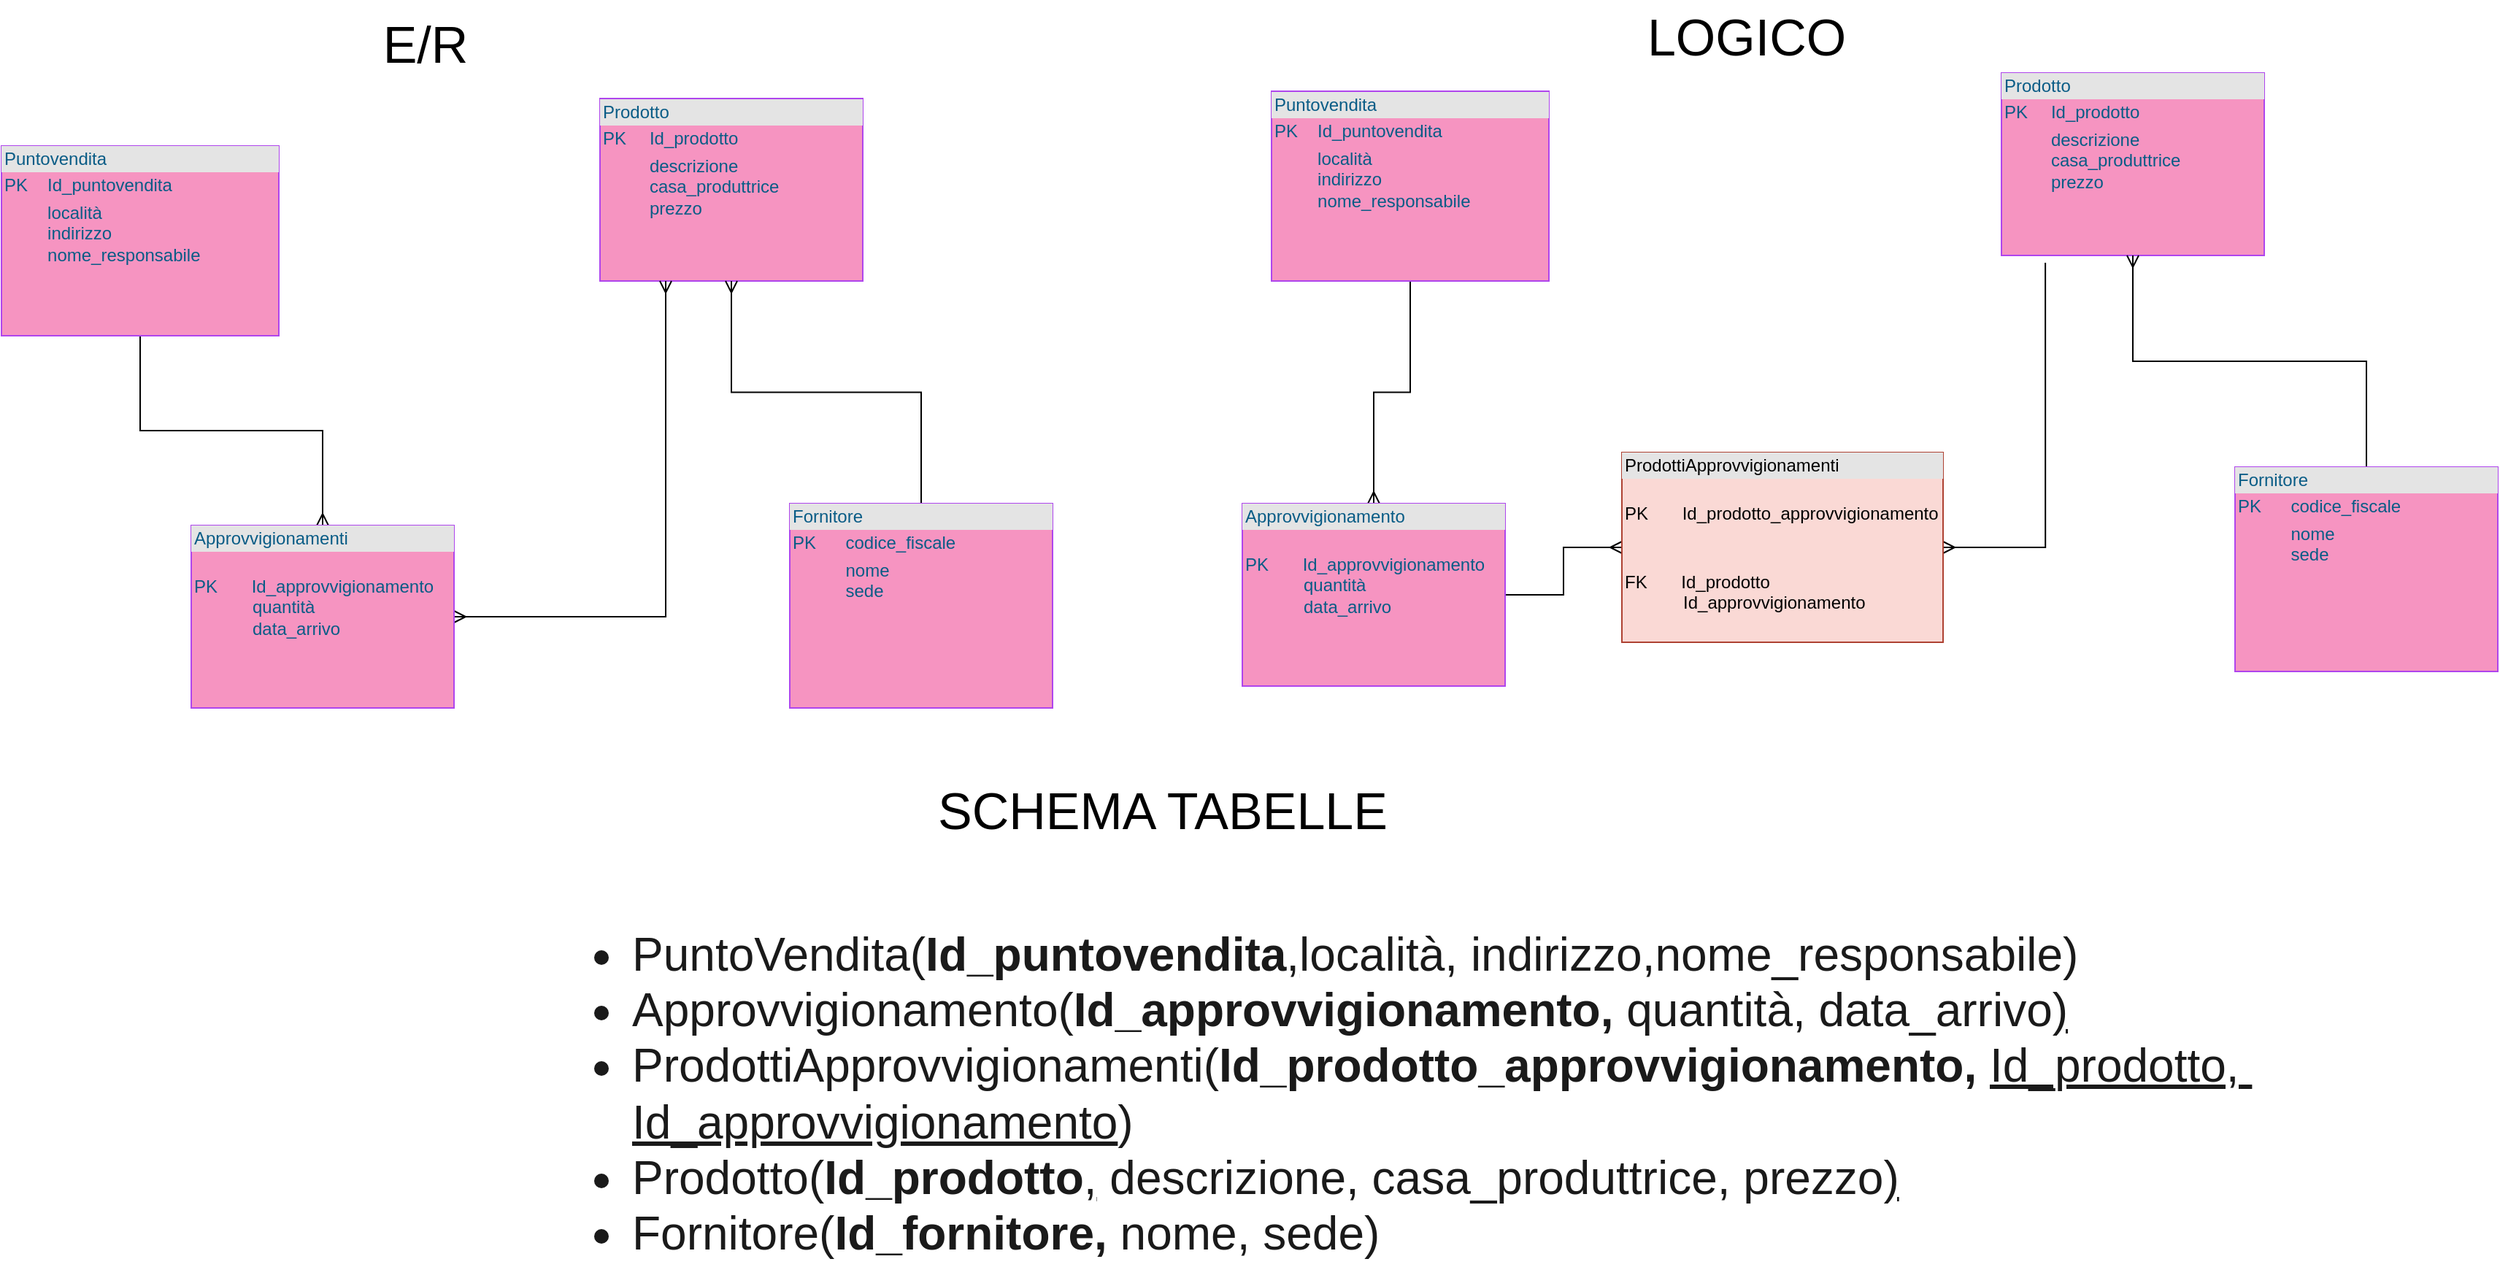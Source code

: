 <mxfile version="13.11.0" type="github">
  <diagram id="eu_fzL00WSSRPzvdKHLO" name="Page-1">
    <mxGraphModel dx="946" dy="557" grid="1" gridSize="10" guides="1" tooltips="1" connect="1" arrows="1" fold="1" page="1" pageScale="1" pageWidth="827" pageHeight="583" math="0" shadow="0">
      <root>
        <mxCell id="0" />
        <mxCell id="1" parent="0" />
        <mxCell id="2s3X8wgQROrrog8lQYBt-13" style="edgeStyle=orthogonalEdgeStyle;rounded=0;orthogonalLoop=1;jettySize=auto;html=1;entryX=0.5;entryY=0;entryDx=0;entryDy=0;endArrow=ERmany;endFill=0;" edge="1" parent="1" source="2s3X8wgQROrrog8lQYBt-3" target="2s3X8wgQROrrog8lQYBt-7">
          <mxGeometry relative="1" as="geometry" />
        </mxCell>
        <mxCell id="2s3X8wgQROrrog8lQYBt-3" value="&lt;div style=&quot;box-sizing: border-box ; width: 100% ; background: #e4e4e4 ; padding: 2px&quot;&gt;Puntovendita&lt;/div&gt;&lt;table style=&quot;width: 100% ; font-size: 1em&quot; cellpadding=&quot;2&quot; cellspacing=&quot;0&quot;&gt;&lt;tbody&gt;&lt;tr&gt;&lt;td&gt;PK&lt;/td&gt;&lt;td&gt;Id_puntovendita&lt;br&gt;&lt;/td&gt;&lt;/tr&gt;&lt;tr&gt;&lt;td&gt;&lt;br&gt;&lt;/td&gt;&lt;td&gt;località&lt;br&gt;indirizzo&lt;br&gt;nome_responsabile&lt;br&gt;&lt;br&gt;&lt;br&gt;&lt;br&gt;&lt;br&gt;&lt;br&gt;&lt;br&gt;&lt;br&gt;&lt;/td&gt;&lt;/tr&gt;&lt;tr&gt;&lt;td&gt;&amp;nbsp;&lt;/td&gt;&lt;td&gt;&lt;br&gt;&lt;/td&gt;&lt;/tr&gt;&lt;/tbody&gt;&lt;/table&gt;" style="verticalAlign=top;align=left;overflow=fill;html=1;fillColor=#F694C1;strokeColor=#AF45ED;fontColor=#095C86;" vertex="1" parent="1">
          <mxGeometry x="80" y="130" width="190" height="130" as="geometry" />
        </mxCell>
        <mxCell id="2s3X8wgQROrrog8lQYBt-5" value="&lt;div style=&quot;box-sizing: border-box ; width: 100% ; background: #e4e4e4 ; padding: 2px&quot;&gt;Prodotto&lt;/div&gt;&lt;table style=&quot;width: 100% ; font-size: 1em&quot; cellpadding=&quot;2&quot; cellspacing=&quot;0&quot;&gt;&lt;tbody&gt;&lt;tr&gt;&lt;td&gt;PK&lt;/td&gt;&lt;td&gt;Id_prodotto&lt;br&gt;&lt;/td&gt;&lt;/tr&gt;&lt;tr&gt;&lt;td&gt;&lt;br&gt;&lt;/td&gt;&lt;td&gt;descrizione&lt;br&gt;casa_produttrice&lt;br&gt;prezzo&lt;br&gt;&lt;br&gt;&lt;br&gt;&lt;/td&gt;&lt;/tr&gt;&lt;tr&gt;&lt;td&gt;&amp;nbsp;&lt;/td&gt;&lt;td&gt;&lt;br&gt;&lt;/td&gt;&lt;/tr&gt;&lt;/tbody&gt;&lt;/table&gt;" style="verticalAlign=top;align=left;overflow=fill;html=1;fillColor=#F694C1;strokeColor=#AF45ED;fontColor=#095C86;" vertex="1" parent="1">
          <mxGeometry x="490" y="97.5" width="180" height="125" as="geometry" />
        </mxCell>
        <mxCell id="2s3X8wgQROrrog8lQYBt-11" style="edgeStyle=orthogonalEdgeStyle;rounded=0;orthogonalLoop=1;jettySize=auto;html=1;entryX=0.5;entryY=1;entryDx=0;entryDy=0;endArrow=ERmany;endFill=0;" edge="1" parent="1" source="2s3X8wgQROrrog8lQYBt-6" target="2s3X8wgQROrrog8lQYBt-5">
          <mxGeometry relative="1" as="geometry" />
        </mxCell>
        <mxCell id="2s3X8wgQROrrog8lQYBt-6" value="&lt;div style=&quot;box-sizing: border-box ; width: 100% ; background: #e4e4e4 ; padding: 2px&quot;&gt;Fornitore&lt;/div&gt;&lt;table style=&quot;width: 100% ; font-size: 1em&quot; cellpadding=&quot;2&quot; cellspacing=&quot;0&quot;&gt;&lt;tbody&gt;&lt;tr&gt;&lt;td&gt;PK&lt;/td&gt;&lt;td&gt;codice_fiscale&lt;br&gt;&lt;/td&gt;&lt;/tr&gt;&lt;tr&gt;&lt;td&gt;&lt;br&gt;&lt;/td&gt;&lt;td&gt;nome&lt;br&gt;sede&lt;br&gt;&lt;br&gt;&lt;br&gt;&lt;br&gt;&lt;/td&gt;&lt;/tr&gt;&lt;tr&gt;&lt;td&gt;&amp;nbsp;&lt;/td&gt;&lt;td&gt;&lt;br&gt;&lt;/td&gt;&lt;/tr&gt;&lt;/tbody&gt;&lt;/table&gt;" style="verticalAlign=top;align=left;overflow=fill;html=1;fillColor=#F694C1;strokeColor=#AF45ED;fontColor=#095C86;" vertex="1" parent="1">
          <mxGeometry x="620" y="375" width="180" height="140" as="geometry" />
        </mxCell>
        <mxCell id="2s3X8wgQROrrog8lQYBt-12" style="edgeStyle=orthogonalEdgeStyle;rounded=0;orthogonalLoop=1;jettySize=auto;html=1;entryX=0.25;entryY=1;entryDx=0;entryDy=0;endArrow=ERmany;endFill=0;startArrow=ERmany;startFill=0;" edge="1" parent="1" source="2s3X8wgQROrrog8lQYBt-7" target="2s3X8wgQROrrog8lQYBt-5">
          <mxGeometry relative="1" as="geometry" />
        </mxCell>
        <mxCell id="2s3X8wgQROrrog8lQYBt-7" value="&lt;div style=&quot;box-sizing: border-box ; width: 100% ; background: #e4e4e4 ; padding: 2px&quot;&gt;Approvvigionamenti&lt;/div&gt;&lt;table style=&quot;width: 100% ; font-size: 1em&quot; cellpadding=&quot;2&quot; cellspacing=&quot;0&quot;&gt;&lt;tbody&gt;&lt;tr&gt;&lt;td&gt;&lt;br&gt;PK&amp;nbsp; &amp;nbsp; &amp;nbsp; &amp;nbsp;Id_approvvigionamento&lt;br&gt;&amp;nbsp; &amp;nbsp; &amp;nbsp; &amp;nbsp; &amp;nbsp; &amp;nbsp; quantità&lt;br&gt;&amp;nbsp; &amp;nbsp; &amp;nbsp; &amp;nbsp; &amp;nbsp; &amp;nbsp; data_arrivo&lt;/td&gt;&lt;td&gt;&lt;br&gt;&lt;/td&gt;&lt;/tr&gt;&lt;tr&gt;&lt;td&gt;&lt;br&gt;&lt;br&gt;&lt;/td&gt;&lt;td&gt;&lt;br&gt;&lt;br&gt;&lt;/td&gt;&lt;/tr&gt;&lt;tr&gt;&lt;td&gt;&amp;nbsp;&lt;/td&gt;&lt;td&gt;&lt;br&gt;&lt;/td&gt;&lt;/tr&gt;&lt;/tbody&gt;&lt;/table&gt;" style="verticalAlign=top;align=left;overflow=fill;html=1;fillColor=#F694C1;strokeColor=#AF45ED;fontColor=#095C86;" vertex="1" parent="1">
          <mxGeometry x="210" y="390" width="180" height="125" as="geometry" />
        </mxCell>
        <mxCell id="2s3X8wgQROrrog8lQYBt-14" value="E/R" style="text;html=1;align=center;verticalAlign=middle;resizable=0;points=[];autosize=1;fontSize=35;" vertex="1" parent="1">
          <mxGeometry x="335" y="35" width="70" height="50" as="geometry" />
        </mxCell>
        <mxCell id="2s3X8wgQROrrog8lQYBt-16" style="edgeStyle=orthogonalEdgeStyle;rounded=0;orthogonalLoop=1;jettySize=auto;html=1;entryX=0.5;entryY=0;entryDx=0;entryDy=0;endArrow=ERmany;endFill=0;" edge="1" parent="1" source="2s3X8wgQROrrog8lQYBt-17" target="2s3X8wgQROrrog8lQYBt-22">
          <mxGeometry relative="1" as="geometry" />
        </mxCell>
        <mxCell id="2s3X8wgQROrrog8lQYBt-17" value="&lt;div style=&quot;box-sizing: border-box ; width: 100% ; background: #e4e4e4 ; padding: 2px&quot;&gt;Puntovendita&lt;/div&gt;&lt;table style=&quot;width: 100% ; font-size: 1em&quot; cellpadding=&quot;2&quot; cellspacing=&quot;0&quot;&gt;&lt;tbody&gt;&lt;tr&gt;&lt;td&gt;PK&lt;/td&gt;&lt;td&gt;Id_puntovendita&lt;br&gt;&lt;/td&gt;&lt;/tr&gt;&lt;tr&gt;&lt;td&gt;&lt;br&gt;&lt;/td&gt;&lt;td&gt;località&lt;br&gt;indirizzo&lt;br&gt;nome_responsabile&lt;br&gt;&lt;br&gt;&lt;br&gt;&lt;br&gt;&lt;br&gt;&lt;br&gt;&lt;br&gt;&lt;br&gt;&lt;/td&gt;&lt;/tr&gt;&lt;tr&gt;&lt;td&gt;&amp;nbsp;&lt;/td&gt;&lt;td&gt;&lt;br&gt;&lt;/td&gt;&lt;/tr&gt;&lt;/tbody&gt;&lt;/table&gt;" style="verticalAlign=top;align=left;overflow=fill;html=1;fillColor=#F694C1;strokeColor=#AF45ED;fontColor=#095C86;" vertex="1" parent="1">
          <mxGeometry x="950" y="92.5" width="190" height="130" as="geometry" />
        </mxCell>
        <mxCell id="2s3X8wgQROrrog8lQYBt-18" value="&lt;div style=&quot;box-sizing: border-box ; width: 100% ; background: #e4e4e4 ; padding: 2px&quot;&gt;Prodotto&lt;/div&gt;&lt;table style=&quot;width: 100% ; font-size: 1em&quot; cellpadding=&quot;2&quot; cellspacing=&quot;0&quot;&gt;&lt;tbody&gt;&lt;tr&gt;&lt;td&gt;PK&lt;/td&gt;&lt;td&gt;Id_prodotto&lt;br&gt;&lt;/td&gt;&lt;/tr&gt;&lt;tr&gt;&lt;td&gt;&lt;br&gt;&lt;/td&gt;&lt;td&gt;descrizione&lt;br&gt;casa_produttrice&lt;br&gt;prezzo&lt;br&gt;&lt;br&gt;&lt;br&gt;&lt;/td&gt;&lt;/tr&gt;&lt;tr&gt;&lt;td&gt;&amp;nbsp;&lt;/td&gt;&lt;td&gt;&lt;br&gt;&lt;/td&gt;&lt;/tr&gt;&lt;/tbody&gt;&lt;/table&gt;" style="verticalAlign=top;align=left;overflow=fill;html=1;fillColor=#F694C1;strokeColor=#AF45ED;fontColor=#095C86;" vertex="1" parent="1">
          <mxGeometry x="1450" y="80" width="180" height="125" as="geometry" />
        </mxCell>
        <mxCell id="2s3X8wgQROrrog8lQYBt-19" style="edgeStyle=orthogonalEdgeStyle;rounded=0;orthogonalLoop=1;jettySize=auto;html=1;entryX=0.5;entryY=1;entryDx=0;entryDy=0;endArrow=ERmany;endFill=0;" edge="1" parent="1" source="2s3X8wgQROrrog8lQYBt-20" target="2s3X8wgQROrrog8lQYBt-18">
          <mxGeometry relative="1" as="geometry" />
        </mxCell>
        <mxCell id="2s3X8wgQROrrog8lQYBt-20" value="&lt;div style=&quot;box-sizing: border-box ; width: 100% ; background: #e4e4e4 ; padding: 2px&quot;&gt;Fornitore&lt;/div&gt;&lt;table style=&quot;width: 100% ; font-size: 1em&quot; cellpadding=&quot;2&quot; cellspacing=&quot;0&quot;&gt;&lt;tbody&gt;&lt;tr&gt;&lt;td&gt;PK&lt;/td&gt;&lt;td&gt;codice_fiscale&lt;br&gt;&lt;/td&gt;&lt;/tr&gt;&lt;tr&gt;&lt;td&gt;&lt;br&gt;&lt;/td&gt;&lt;td&gt;nome&lt;br&gt;sede&lt;br&gt;&lt;br&gt;&lt;br&gt;&lt;br&gt;&lt;/td&gt;&lt;/tr&gt;&lt;tr&gt;&lt;td&gt;&amp;nbsp;&lt;/td&gt;&lt;td&gt;&lt;br&gt;&lt;/td&gt;&lt;/tr&gt;&lt;/tbody&gt;&lt;/table&gt;" style="verticalAlign=top;align=left;overflow=fill;html=1;fillColor=#F694C1;strokeColor=#AF45ED;fontColor=#095C86;" vertex="1" parent="1">
          <mxGeometry x="1610" y="350" width="180" height="140" as="geometry" />
        </mxCell>
        <mxCell id="2s3X8wgQROrrog8lQYBt-25" style="edgeStyle=orthogonalEdgeStyle;rounded=0;orthogonalLoop=1;jettySize=auto;html=1;entryX=0;entryY=0.5;entryDx=0;entryDy=0;startArrow=none;startFill=0;endArrow=ERmany;endFill=0;fontSize=35;" edge="1" parent="1" source="2s3X8wgQROrrog8lQYBt-22" target="2s3X8wgQROrrog8lQYBt-24">
          <mxGeometry relative="1" as="geometry" />
        </mxCell>
        <mxCell id="2s3X8wgQROrrog8lQYBt-22" value="&lt;div style=&quot;box-sizing: border-box ; width: 100% ; background: #e4e4e4 ; padding: 2px&quot;&gt;Approvvigionamento&lt;/div&gt;&lt;table style=&quot;width: 100% ; font-size: 1em&quot; cellpadding=&quot;2&quot; cellspacing=&quot;0&quot;&gt;&lt;tbody&gt;&lt;tr&gt;&lt;td&gt;&lt;br&gt;PK&amp;nbsp; &amp;nbsp; &amp;nbsp; &amp;nbsp;Id_approvvigionamento&lt;br&gt;&amp;nbsp; &amp;nbsp; &amp;nbsp; &amp;nbsp; &amp;nbsp; &amp;nbsp; quantità&lt;br&gt;&amp;nbsp; &amp;nbsp; &amp;nbsp; &amp;nbsp; &amp;nbsp; &amp;nbsp; data_arrivo&lt;/td&gt;&lt;td&gt;&lt;br&gt;&lt;/td&gt;&lt;/tr&gt;&lt;tr&gt;&lt;td&gt;&lt;br&gt;&lt;br&gt;&lt;/td&gt;&lt;td&gt;&lt;br&gt;&lt;br&gt;&lt;/td&gt;&lt;/tr&gt;&lt;tr&gt;&lt;td&gt;&amp;nbsp;&lt;/td&gt;&lt;td&gt;&lt;br&gt;&lt;/td&gt;&lt;/tr&gt;&lt;/tbody&gt;&lt;/table&gt;" style="verticalAlign=top;align=left;overflow=fill;html=1;fillColor=#F694C1;strokeColor=#AF45ED;fontColor=#095C86;" vertex="1" parent="1">
          <mxGeometry x="930" y="375" width="180" height="125" as="geometry" />
        </mxCell>
        <mxCell id="2s3X8wgQROrrog8lQYBt-23" value="LOGICO" style="text;html=1;align=center;verticalAlign=middle;resizable=0;points=[];autosize=1;fontSize=35;" vertex="1" parent="1">
          <mxGeometry x="1200" y="30" width="150" height="50" as="geometry" />
        </mxCell>
        <mxCell id="2s3X8wgQROrrog8lQYBt-26" style="edgeStyle=orthogonalEdgeStyle;rounded=0;orthogonalLoop=1;jettySize=auto;html=1;entryX=0.167;entryY=1.04;entryDx=0;entryDy=0;entryPerimeter=0;startArrow=ERmany;startFill=0;endArrow=none;endFill=0;fontSize=35;" edge="1" parent="1" source="2s3X8wgQROrrog8lQYBt-24" target="2s3X8wgQROrrog8lQYBt-18">
          <mxGeometry relative="1" as="geometry" />
        </mxCell>
        <mxCell id="2s3X8wgQROrrog8lQYBt-24" value="&lt;div style=&quot;box-sizing: border-box ; width: 100% ; background: #e4e4e4 ; padding: 2px&quot;&gt;ProdottiApprovvigionamenti&lt;/div&gt;&lt;table style=&quot;width: 100% ; font-size: 1em&quot; cellpadding=&quot;2&quot; cellspacing=&quot;0&quot;&gt;&lt;tbody&gt;&lt;tr&gt;&lt;td&gt;&lt;br&gt;PK&amp;nbsp; &amp;nbsp; &amp;nbsp; &amp;nbsp;Id_prodotto_approvvigionamento&lt;br&gt;&amp;nbsp; &amp;nbsp; &amp;nbsp; &amp;nbsp; &amp;nbsp; &amp;nbsp;&amp;nbsp;&lt;br&gt;&amp;nbsp; &amp;nbsp; &amp;nbsp;&amp;nbsp;&lt;/td&gt;&lt;td&gt;&lt;br&gt;&lt;/td&gt;&lt;/tr&gt;&lt;tr&gt;&lt;td&gt;FK&amp;nbsp; &amp;nbsp; &amp;nbsp; &amp;nbsp;Id_prodotto&lt;br&gt;&amp;nbsp; &amp;nbsp; &amp;nbsp; &amp;nbsp; &amp;nbsp; &amp;nbsp; Id_approvvigionamento&lt;br&gt;&lt;br&gt;&lt;/td&gt;&lt;td&gt;&lt;br&gt;&lt;br&gt;&lt;/td&gt;&lt;/tr&gt;&lt;tr&gt;&lt;td&gt;&amp;nbsp;&lt;/td&gt;&lt;td&gt;&lt;br&gt;&lt;/td&gt;&lt;/tr&gt;&lt;/tbody&gt;&lt;/table&gt;" style="verticalAlign=top;align=left;overflow=fill;html=1;fillColor=#fad9d5;strokeColor=#ae4132;" vertex="1" parent="1">
          <mxGeometry x="1190" y="340" width="220" height="130" as="geometry" />
        </mxCell>
        <mxCell id="2s3X8wgQROrrog8lQYBt-27" value="SCHEMA TABELLE" style="text;html=1;align=center;verticalAlign=middle;resizable=0;points=[];autosize=1;fontSize=35;" vertex="1" parent="1">
          <mxGeometry x="715" y="560" width="320" height="50" as="geometry" />
        </mxCell>
        <mxCell id="2s3X8wgQROrrog8lQYBt-28" value="&lt;ul style=&quot;font-size: 32px&quot;&gt;&lt;li style=&quot;font-size: 32px&quot;&gt;PuntoVendita(&lt;b&gt;Id_puntovendita&lt;/b&gt;&lt;u&gt;,&lt;/u&gt;località, indirizzo,nome_responsabile)&lt;/li&gt;&lt;li style=&quot;font-size: 32px&quot;&gt;Approvvigionamento(&lt;b&gt;Id_approvvigionamento, &lt;/b&gt;quantità, data_arrivo&lt;u&gt;)&lt;/u&gt;&lt;/li&gt;&lt;li style=&quot;font-size: 32px&quot;&gt;ProdottiApprovvigionamenti(&lt;b&gt;Id_prodotto_approvvigionamento,&lt;/b&gt; &lt;u&gt;Id_prodotto,&amp;nbsp; Id_approvvigionamento&lt;/u&gt;)&lt;/li&gt;&lt;li style=&quot;font-size: 32px&quot;&gt;Prodotto(&lt;b&gt;Id_prodotto&lt;/b&gt;&lt;u&gt;,&lt;/u&gt;&amp;nbsp;descrizione, casa_produttrice, prezzo&lt;u&gt;)&lt;/u&gt;&lt;/li&gt;&lt;li style=&quot;font-size: 32px&quot;&gt;Fornitore(&lt;b&gt;Id_fornitore, &lt;/b&gt;nome, sede)&lt;/li&gt;&lt;/ul&gt;" style="text;strokeColor=none;fillColor=none;html=1;whiteSpace=wrap;verticalAlign=middle;overflow=hidden;rounded=0;sketch=0;fontColor=#1A1A1A;fontSize=32;" vertex="1" parent="1">
          <mxGeometry x="470" y="630" width="1320" height="280" as="geometry" />
        </mxCell>
      </root>
    </mxGraphModel>
  </diagram>
</mxfile>
